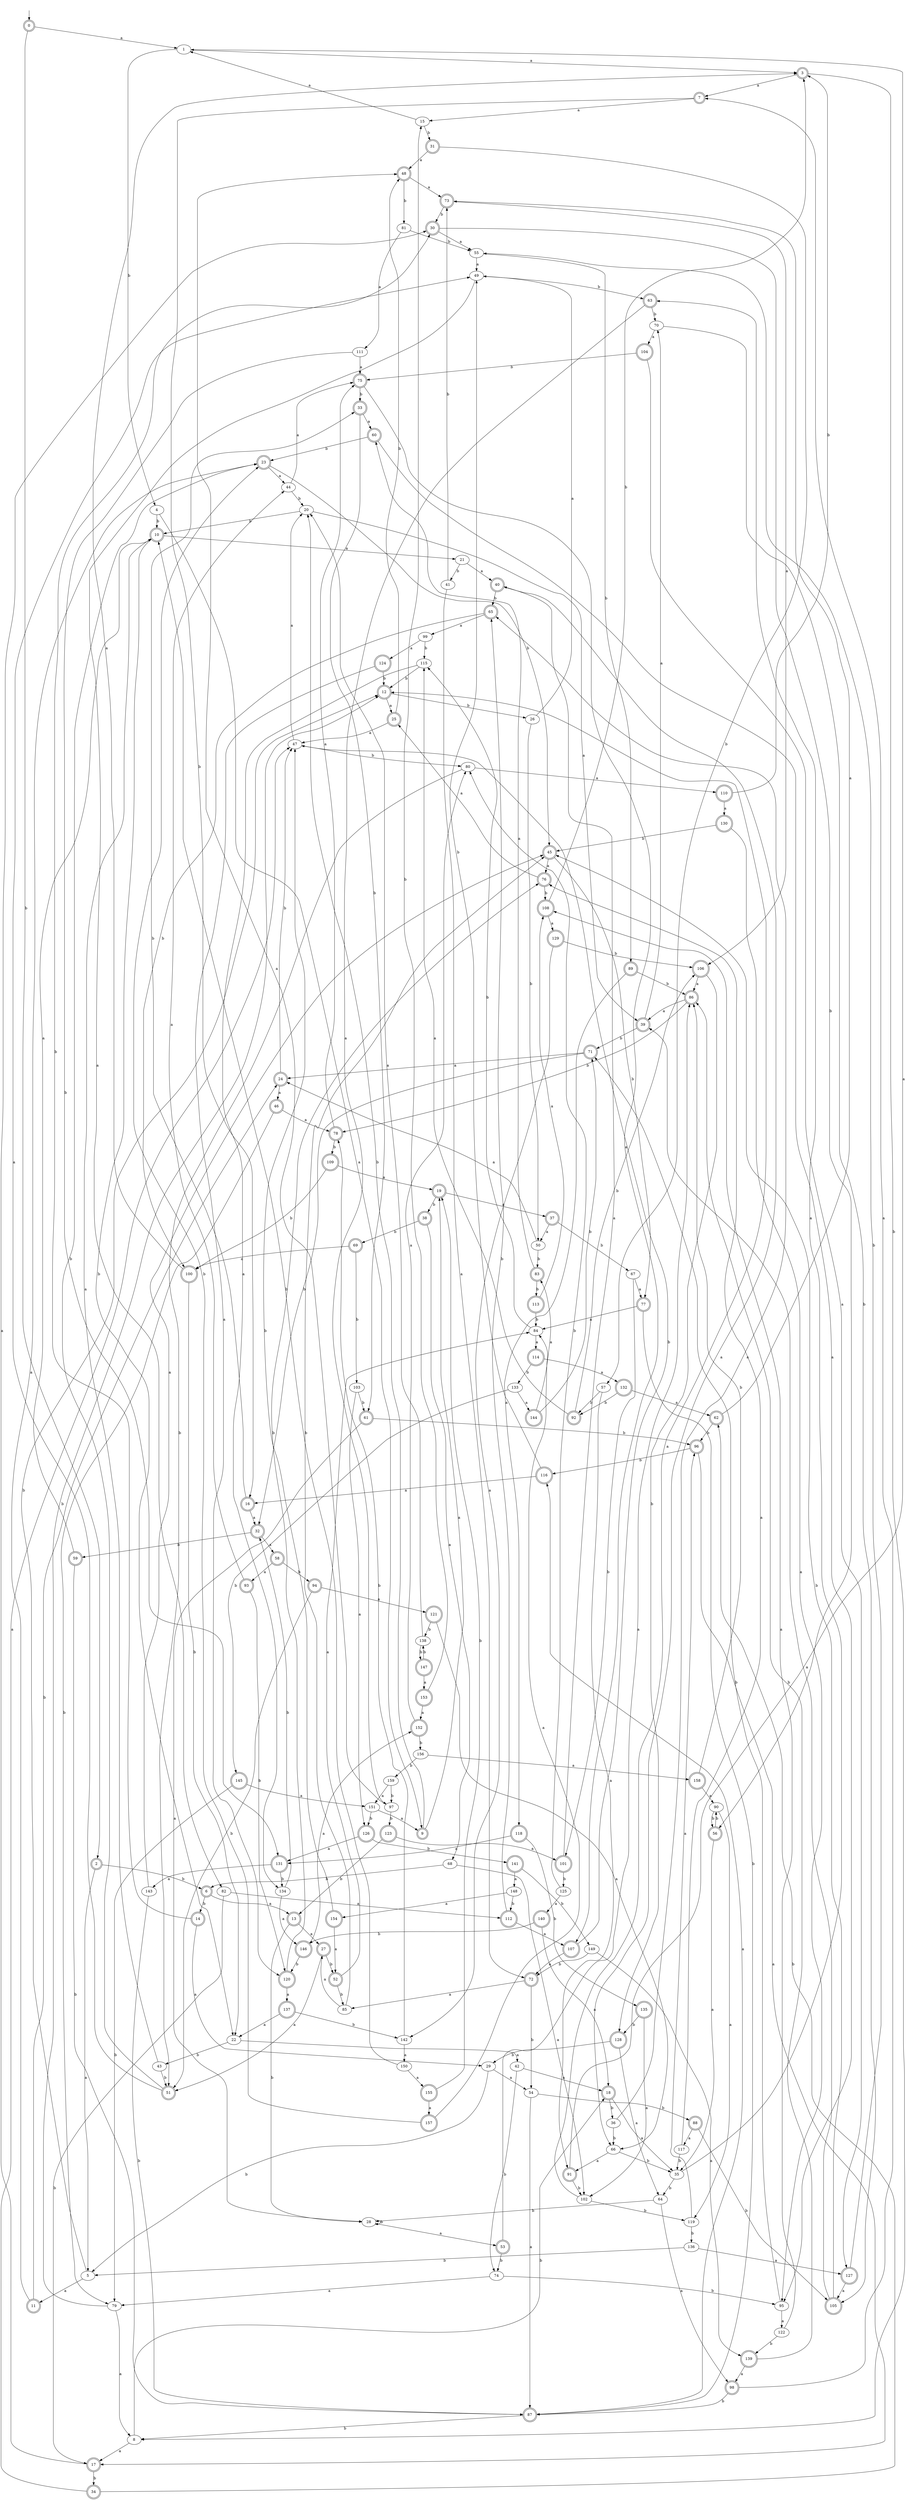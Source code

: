 digraph RandomDFA {
  __start0 [label="", shape=none];
  __start0 -> 0 [label=""];
  0 [shape=circle] [shape=doublecircle]
  0 -> 1 [label="a"]
  0 -> 2 [label="b"]
  1
  1 -> 3 [label="a"]
  1 -> 4 [label="b"]
  2 [shape=doublecircle]
  2 -> 5 [label="a"]
  2 -> 6 [label="b"]
  3 [shape=doublecircle]
  3 -> 7 [label="a"]
  3 -> 8 [label="b"]
  4
  4 -> 9 [label="a"]
  4 -> 10 [label="b"]
  5
  5 -> 11 [label="a"]
  5 -> 12 [label="b"]
  6 [shape=doublecircle]
  6 -> 13 [label="a"]
  6 -> 14 [label="b"]
  7 [shape=doublecircle]
  7 -> 15 [label="a"]
  7 -> 16 [label="b"]
  8
  8 -> 17 [label="a"]
  8 -> 18 [label="b"]
  9 [shape=doublecircle]
  9 -> 19 [label="a"]
  9 -> 20 [label="b"]
  10 [shape=doublecircle]
  10 -> 21 [label="a"]
  10 -> 22 [label="b"]
  11 [shape=doublecircle]
  11 -> 23 [label="a"]
  11 -> 24 [label="b"]
  12 [shape=doublecircle]
  12 -> 25 [label="a"]
  12 -> 26 [label="b"]
  13 [shape=doublecircle]
  13 -> 27 [label="a"]
  13 -> 28 [label="b"]
  14 [shape=doublecircle]
  14 -> 29 [label="a"]
  14 -> 30 [label="b"]
  15
  15 -> 1 [label="a"]
  15 -> 31 [label="b"]
  16 [shape=doublecircle]
  16 -> 32 [label="a"]
  16 -> 33 [label="b"]
  17 [shape=doublecircle]
  17 -> 30 [label="a"]
  17 -> 34 [label="b"]
  18 [shape=doublecircle]
  18 -> 35 [label="a"]
  18 -> 36 [label="b"]
  19 [shape=doublecircle]
  19 -> 37 [label="a"]
  19 -> 38 [label="b"]
  20
  20 -> 39 [label="a"]
  20 -> 10 [label="b"]
  21
  21 -> 40 [label="a"]
  21 -> 41 [label="b"]
  22
  22 -> 42 [label="a"]
  22 -> 43 [label="b"]
  23 [shape=doublecircle]
  23 -> 44 [label="a"]
  23 -> 45 [label="b"]
  24 [shape=doublecircle]
  24 -> 46 [label="a"]
  24 -> 47 [label="b"]
  25 [shape=doublecircle]
  25 -> 47 [label="a"]
  25 -> 48 [label="b"]
  26
  26 -> 49 [label="a"]
  26 -> 50 [label="b"]
  27 [shape=doublecircle]
  27 -> 51 [label="a"]
  27 -> 52 [label="b"]
  28
  28 -> 53 [label="a"]
  28 -> 28 [label="b"]
  29
  29 -> 54 [label="a"]
  29 -> 5 [label="b"]
  30 [shape=doublecircle]
  30 -> 55 [label="a"]
  30 -> 56 [label="b"]
  31 [shape=doublecircle]
  31 -> 48 [label="a"]
  31 -> 57 [label="b"]
  32 [shape=doublecircle]
  32 -> 58 [label="a"]
  32 -> 59 [label="b"]
  33 [shape=doublecircle]
  33 -> 60 [label="a"]
  33 -> 61 [label="b"]
  34 [shape=doublecircle]
  34 -> 47 [label="a"]
  34 -> 62 [label="b"]
  35
  35 -> 63 [label="a"]
  35 -> 64 [label="b"]
  36
  36 -> 65 [label="a"]
  36 -> 66 [label="b"]
  37 [shape=doublecircle]
  37 -> 50 [label="a"]
  37 -> 67 [label="b"]
  38 [shape=doublecircle]
  38 -> 68 [label="a"]
  38 -> 69 [label="b"]
  39 [shape=doublecircle]
  39 -> 70 [label="a"]
  39 -> 71 [label="b"]
  40 [shape=doublecircle]
  40 -> 66 [label="a"]
  40 -> 65 [label="b"]
  41
  41 -> 72 [label="a"]
  41 -> 73 [label="b"]
  42
  42 -> 18 [label="a"]
  42 -> 74 [label="b"]
  43
  43 -> 10 [label="a"]
  43 -> 51 [label="b"]
  44
  44 -> 75 [label="a"]
  44 -> 20 [label="b"]
  45 [shape=doublecircle]
  45 -> 76 [label="a"]
  45 -> 77 [label="b"]
  46 [shape=doublecircle]
  46 -> 78 [label="a"]
  46 -> 79 [label="b"]
  47
  47 -> 20 [label="a"]
  47 -> 80 [label="b"]
  48 [shape=doublecircle]
  48 -> 73 [label="a"]
  48 -> 81 [label="b"]
  49
  49 -> 82 [label="a"]
  49 -> 63 [label="b"]
  50
  50 -> 24 [label="a"]
  50 -> 83 [label="b"]
  51 [shape=doublecircle]
  51 -> 49 [label="a"]
  51 -> 23 [label="b"]
  52 [shape=doublecircle]
  52 -> 84 [label="a"]
  52 -> 85 [label="b"]
  53 [shape=doublecircle]
  53 -> 86 [label="a"]
  53 -> 74 [label="b"]
  54
  54 -> 87 [label="a"]
  54 -> 88 [label="b"]
  55
  55 -> 49 [label="a"]
  55 -> 89 [label="b"]
  56 [shape=doublecircle]
  56 -> 35 [label="a"]
  56 -> 90 [label="b"]
  57
  57 -> 91 [label="a"]
  57 -> 92 [label="b"]
  58 [shape=doublecircle]
  58 -> 93 [label="a"]
  58 -> 94 [label="b"]
  59 [shape=doublecircle]
  59 -> 10 [label="a"]
  59 -> 87 [label="b"]
  60 [shape=doublecircle]
  60 -> 95 [label="a"]
  60 -> 23 [label="b"]
  61 [shape=doublecircle]
  61 -> 28 [label="a"]
  61 -> 96 [label="b"]
  62 [shape=doublecircle]
  62 -> 73 [label="a"]
  62 -> 96 [label="b"]
  63 [shape=doublecircle]
  63 -> 97 [label="a"]
  63 -> 70 [label="b"]
  64
  64 -> 98 [label="a"]
  64 -> 28 [label="b"]
  65 [shape=doublecircle]
  65 -> 99 [label="a"]
  65 -> 100 [label="b"]
  66
  66 -> 91 [label="a"]
  66 -> 35 [label="b"]
  67
  67 -> 77 [label="a"]
  67 -> 101 [label="b"]
  68
  68 -> 102 [label="a"]
  68 -> 6 [label="b"]
  69 [shape=doublecircle]
  69 -> 100 [label="a"]
  69 -> 103 [label="b"]
  70
  70 -> 104 [label="a"]
  70 -> 105 [label="b"]
  71 [shape=doublecircle]
  71 -> 24 [label="a"]
  71 -> 32 [label="b"]
  72 [shape=doublecircle]
  72 -> 85 [label="a"]
  72 -> 54 [label="b"]
  73 [shape=doublecircle]
  73 -> 106 [label="a"]
  73 -> 30 [label="b"]
  74
  74 -> 79 [label="a"]
  74 -> 95 [label="b"]
  75 [shape=doublecircle]
  75 -> 107 [label="a"]
  75 -> 33 [label="b"]
  76 [shape=doublecircle]
  76 -> 25 [label="a"]
  76 -> 108 [label="b"]
  77 [shape=doublecircle]
  77 -> 84 [label="a"]
  77 -> 87 [label="b"]
  78 [shape=doublecircle]
  78 -> 75 [label="a"]
  78 -> 109 [label="b"]
  79
  79 -> 8 [label="a"]
  79 -> 12 [label="b"]
  80
  80 -> 110 [label="a"]
  80 -> 51 [label="b"]
  81
  81 -> 111 [label="a"]
  81 -> 55 [label="b"]
  82
  82 -> 112 [label="a"]
  82 -> 17 [label="b"]
  83 [shape=doublecircle]
  83 -> 60 [label="a"]
  83 -> 113 [label="b"]
  84
  84 -> 114 [label="a"]
  84 -> 115 [label="b"]
  85
  85 -> 27 [label="a"]
  85 -> 45 [label="b"]
  86 [shape=doublecircle]
  86 -> 39 [label="a"]
  86 -> 78 [label="b"]
  87 [shape=doublecircle]
  87 -> 116 [label="a"]
  87 -> 8 [label="b"]
  88 [shape=doublecircle]
  88 -> 117 [label="a"]
  88 -> 105 [label="b"]
  89 [shape=doublecircle]
  89 -> 118 [label="a"]
  89 -> 86 [label="b"]
  90
  90 -> 119 [label="a"]
  90 -> 56 [label="b"]
  91 [shape=doublecircle]
  91 -> 1 [label="a"]
  91 -> 102 [label="b"]
  92 [shape=doublecircle]
  92 -> 115 [label="a"]
  92 -> 106 [label="b"]
  93 [shape=doublecircle]
  93 -> 44 [label="a"]
  93 -> 120 [label="b"]
  94 [shape=doublecircle]
  94 -> 121 [label="a"]
  94 -> 51 [label="b"]
  95
  95 -> 122 [label="a"]
  95 -> 71 [label="b"]
  96 [shape=doublecircle]
  96 -> 17 [label="a"]
  96 -> 116 [label="b"]
  97
  97 -> 48 [label="a"]
  97 -> 123 [label="b"]
  98 [shape=doublecircle]
  98 -> 7 [label="a"]
  98 -> 87 [label="b"]
  99
  99 -> 124 [label="a"]
  99 -> 115 [label="b"]
  100 [shape=doublecircle]
  100 -> 3 [label="a"]
  100 -> 22 [label="b"]
  101 [shape=doublecircle]
  101 -> 40 [label="a"]
  101 -> 125 [label="b"]
  102
  102 -> 12 [label="a"]
  102 -> 119 [label="b"]
  103
  103 -> 126 [label="a"]
  103 -> 61 [label="b"]
  104 [shape=doublecircle]
  104 -> 127 [label="a"]
  104 -> 75 [label="b"]
  105 [shape=doublecircle]
  105 -> 39 [label="a"]
  105 -> 45 [label="b"]
  106 [shape=doublecircle]
  106 -> 86 [label="a"]
  106 -> 128 [label="b"]
  107 [shape=doublecircle]
  107 -> 72 [label="a"]
  107 -> 47 [label="b"]
  108 [shape=doublecircle]
  108 -> 129 [label="a"]
  108 -> 3 [label="b"]
  109 [shape=doublecircle]
  109 -> 19 [label="a"]
  109 -> 100 [label="b"]
  110 [shape=doublecircle]
  110 -> 130 [label="a"]
  110 -> 3 [label="b"]
  111
  111 -> 75 [label="a"]
  111 -> 131 [label="b"]
  112 [shape=doublecircle]
  112 -> 107 [label="a"]
  112 -> 65 [label="b"]
  113 [shape=doublecircle]
  113 -> 108 [label="a"]
  113 -> 84 [label="b"]
  114 [shape=doublecircle]
  114 -> 132 [label="a"]
  114 -> 133 [label="b"]
  115
  115 -> 134 [label="a"]
  115 -> 12 [label="b"]
  116 [shape=doublecircle]
  116 -> 16 [label="a"]
  116 -> 49 [label="b"]
  117
  117 -> 76 [label="a"]
  117 -> 35 [label="b"]
  118 [shape=doublecircle]
  118 -> 131 [label="a"]
  118 -> 135 [label="b"]
  119
  119 -> 96 [label="a"]
  119 -> 136 [label="b"]
  120 [shape=doublecircle]
  120 -> 137 [label="a"]
  120 -> 76 [label="b"]
  121 [shape=doublecircle]
  121 -> 66 [label="a"]
  121 -> 138 [label="b"]
  122
  122 -> 108 [label="a"]
  122 -> 139 [label="b"]
  123 [shape=doublecircle]
  123 -> 101 [label="a"]
  123 -> 13 [label="b"]
  124 [shape=doublecircle]
  124 -> 120 [label="a"]
  124 -> 12 [label="b"]
  125
  125 -> 140 [label="a"]
  125 -> 80 [label="b"]
  126 [shape=doublecircle]
  126 -> 131 [label="a"]
  126 -> 141 [label="b"]
  127 [shape=doublecircle]
  127 -> 105 [label="a"]
  127 -> 55 [label="b"]
  128 [shape=doublecircle]
  128 -> 64 [label="a"]
  128 -> 29 [label="b"]
  129 [shape=doublecircle]
  129 -> 142 [label="a"]
  129 -> 106 [label="b"]
  130 [shape=doublecircle]
  130 -> 95 [label="a"]
  130 -> 45 [label="b"]
  131 [shape=doublecircle]
  131 -> 143 [label="a"]
  131 -> 134 [label="b"]
  132 [shape=doublecircle]
  132 -> 62 [label="a"]
  132 -> 92 [label="b"]
  133
  133 -> 144 [label="a"]
  133 -> 145 [label="b"]
  134
  134 -> 146 [label="a"]
  134 -> 32 [label="b"]
  135 [shape=doublecircle]
  135 -> 102 [label="a"]
  135 -> 128 [label="b"]
  136
  136 -> 127 [label="a"]
  136 -> 5 [label="b"]
  137 [shape=doublecircle]
  137 -> 22 [label="a"]
  137 -> 142 [label="b"]
  138
  138 -> 20 [label="a"]
  138 -> 147 [label="b"]
  139 [shape=doublecircle]
  139 -> 98 [label="a"]
  139 -> 86 [label="b"]
  140 [shape=doublecircle]
  140 -> 18 [label="a"]
  140 -> 146 [label="b"]
  141 [shape=doublecircle]
  141 -> 148 [label="a"]
  141 -> 149 [label="b"]
  142
  142 -> 150 [label="a"]
  142 -> 78 [label="b"]
  143
  143 -> 45 [label="a"]
  143 -> 87 [label="b"]
  144 [shape=doublecircle]
  144 -> 83 [label="a"]
  144 -> 71 [label="b"]
  145 [shape=doublecircle]
  145 -> 151 [label="a"]
  145 -> 79 [label="b"]
  146 [shape=doublecircle]
  146 -> 152 [label="a"]
  146 -> 120 [label="b"]
  147 [shape=doublecircle]
  147 -> 153 [label="a"]
  147 -> 138 [label="b"]
  148
  148 -> 154 [label="a"]
  148 -> 112 [label="b"]
  149
  149 -> 139 [label="a"]
  149 -> 72 [label="b"]
  150
  150 -> 155 [label="a"]
  150 -> 10 [label="b"]
  151
  151 -> 9 [label="a"]
  151 -> 126 [label="b"]
  152 [shape=doublecircle]
  152 -> 80 [label="a"]
  152 -> 156 [label="b"]
  153 [shape=doublecircle]
  153 -> 152 [label="a"]
  153 -> 15 [label="b"]
  154 [shape=doublecircle]
  154 -> 52 [label="a"]
  154 -> 47 [label="b"]
  155 [shape=doublecircle]
  155 -> 157 [label="a"]
  155 -> 19 [label="b"]
  156
  156 -> 158 [label="a"]
  156 -> 159 [label="b"]
  157 [shape=doublecircle]
  157 -> 84 [label="a"]
  157 -> 23 [label="b"]
  158 [shape=doublecircle]
  158 -> 90 [label="a"]
  158 -> 86 [label="b"]
  159
  159 -> 151 [label="a"]
  159 -> 97 [label="b"]
}
